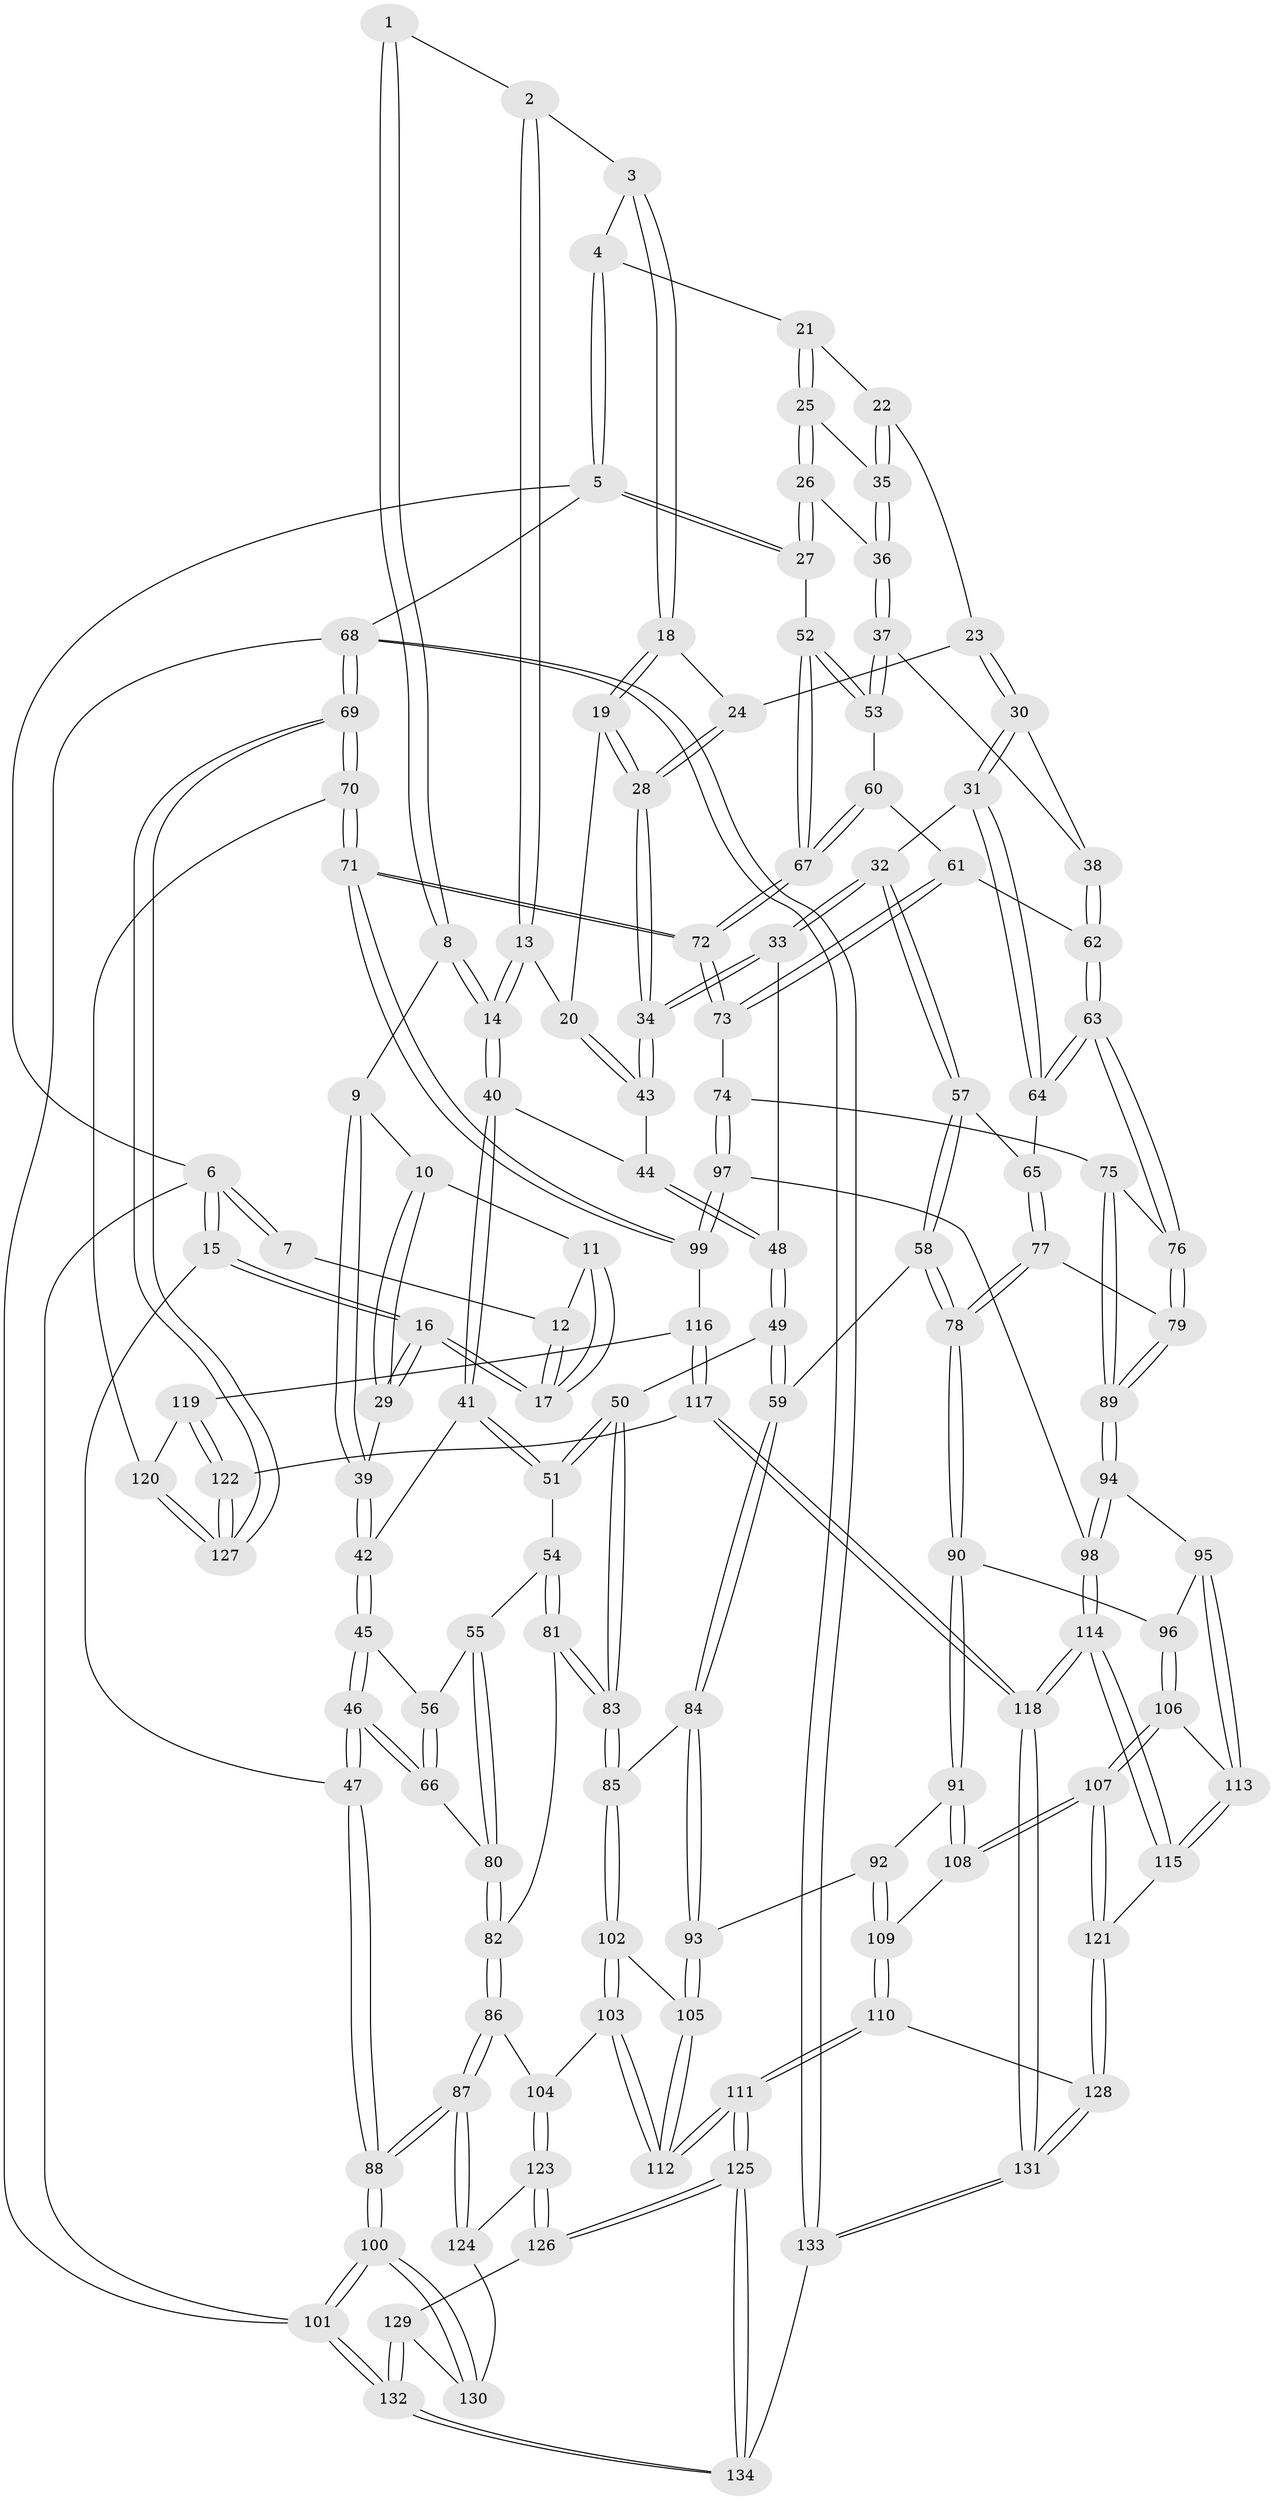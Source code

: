 // coarse degree distribution, {2: 0.16417910447761194, 4: 0.23880597014925373, 3: 0.5373134328358209, 5: 0.05970149253731343}
// Generated by graph-tools (version 1.1) at 2025/54/03/04/25 22:54:08]
// undirected, 134 vertices, 332 edges
graph export_dot {
  node [color=gray90,style=filled];
  1 [pos="+0.15366070073154753+0"];
  2 [pos="+0.4418439650570758+0"];
  3 [pos="+0.621332388663959+0"];
  4 [pos="+0.6749080068217084+0"];
  5 [pos="+1+0"];
  6 [pos="+0+0"];
  7 [pos="+0.1497392962756305+0"];
  8 [pos="+0.2409314694956411+0.06135444215807253"];
  9 [pos="+0.1374664728900268+0.1255634052395784"];
  10 [pos="+0.11588387672128518+0.11555307264403455"];
  11 [pos="+0.07444671314606965+0.05248738314485221"];
  12 [pos="+0.09359381507755604+0"];
  13 [pos="+0.36345916467833705+0.12120567899565036"];
  14 [pos="+0.3149254708528326+0.12481829314437243"];
  15 [pos="+0+0.22633918762114202"];
  16 [pos="+0+0.1928783111415341"];
  17 [pos="+0+0.11185085111880456"];
  18 [pos="+0.6170479085663813+0"];
  19 [pos="+0.5355688763110533+0.1270079597445"];
  20 [pos="+0.3727520914739917+0.12507370398121162"];
  21 [pos="+0.8136810274856223+0.048394302449822395"];
  22 [pos="+0.7850622890744258+0.12261949184553537"];
  23 [pos="+0.778717325159876+0.12302591356455918"];
  24 [pos="+0.7306002050723895+0.112736382887018"];
  25 [pos="+1+0.06439680305395395"];
  26 [pos="+1+0.01582817026336189"];
  27 [pos="+1+0"];
  28 [pos="+0.5907898736289765+0.2291299853757502"];
  29 [pos="+0.028677945269284147+0.15368055018951904"];
  30 [pos="+0.7011341990925027+0.30644726335009626"];
  31 [pos="+0.6913196582384613+0.3074599101591475"];
  32 [pos="+0.6088762985719277+0.2812712061748618"];
  33 [pos="+0.5964718259342853+0.2612182243696219"];
  34 [pos="+0.5948342318754077+0.2557968858659117"];
  35 [pos="+0.8284042330343392+0.15538523753042263"];
  36 [pos="+0.83652097281584+0.26190598441853746"];
  37 [pos="+0.822759387087488+0.30159314380685753"];
  38 [pos="+0.7565255559922973+0.30836580196439967"];
  39 [pos="+0.1434131789509346+0.22301805898789975"];
  40 [pos="+0.2435710779069076+0.26477085083245316"];
  41 [pos="+0.22736659139142942+0.2784766482488189"];
  42 [pos="+0.15559175567828581+0.28062009058365156"];
  43 [pos="+0.3963490869402073+0.24208646172010123"];
  44 [pos="+0.3803557307864336+0.287004587589395"];
  45 [pos="+0.1381562796084176+0.29267391245861474"];
  46 [pos="+0+0.36487288968346093"];
  47 [pos="+0+0.35827803429036714"];
  48 [pos="+0.40082668412240974+0.32188447833298406"];
  49 [pos="+0.3745743437305995+0.45021411186695776"];
  50 [pos="+0.36505828315571537+0.44918482500755563"];
  51 [pos="+0.31572548301470227+0.43631473233908413"];
  52 [pos="+1+0.1196870238300576"];
  53 [pos="+0.8531181027853235+0.32585669144903034"];
  54 [pos="+0.2126802742149502+0.485970318437942"];
  55 [pos="+0.20446839284346435+0.4805305103304298"];
  56 [pos="+0.17687068126363883+0.4469274758591424"];
  57 [pos="+0.5798118110176855+0.34243430125742635"];
  58 [pos="+0.43086961341581204+0.4854371737443745"];
  59 [pos="+0.4270573470989143+0.4855063622017755"];
  60 [pos="+0.9028753998262203+0.41161428223787394"];
  61 [pos="+0.8941070382353633+0.4391494128131352"];
  62 [pos="+0.7881719183295819+0.47955747376108365"];
  63 [pos="+0.7541369569982351+0.5049946269248458"];
  64 [pos="+0.7116404077261004+0.4699002447604435"];
  65 [pos="+0.6231924901252563+0.4969630088090279"];
  66 [pos="+0+0.4293701044025995"];
  67 [pos="+1+0.36673886497830993"];
  68 [pos="+1+1"];
  69 [pos="+1+1"];
  70 [pos="+1+0.7081106738189402"];
  71 [pos="+1+0.6600738471108704"];
  72 [pos="+1+0.6544804452701375"];
  73 [pos="+0.91489325620887+0.525645936835006"];
  74 [pos="+0.8678739635884963+0.5814324209676373"];
  75 [pos="+0.7568532510951741+0.5370939084528038"];
  76 [pos="+0.7556555040372678+0.5342586716173536"];
  77 [pos="+0.5907488407454035+0.5529156529146022"];
  78 [pos="+0.5528978816727468+0.5674967544756487"];
  79 [pos="+0.6276104678998244+0.5683626458124011"];
  80 [pos="+0.05437799111640354+0.5025957941072848"];
  81 [pos="+0.193177861376494+0.58921505599417"];
  82 [pos="+0.1140232055620609+0.6054014341255278"];
  83 [pos="+0.24485261346304138+0.6340947754959525"];
  84 [pos="+0.38502134194734755+0.6000320193791543"];
  85 [pos="+0.25062393110200276+0.6415845262144861"];
  86 [pos="+0.07817147051322079+0.6494235891675377"];
  87 [pos="+0+0.727751752350828"];
  88 [pos="+0+0.722941113482645"];
  89 [pos="+0.7276706741011147+0.6734385619597787"];
  90 [pos="+0.5450675720080255+0.6795813959499851"];
  91 [pos="+0.4992467080124771+0.7066082099774753"];
  92 [pos="+0.4833325477245667+0.7115524744596546"];
  93 [pos="+0.4240750054438547+0.6971063861767062"];
  94 [pos="+0.729256226592125+0.6814847301674812"];
  95 [pos="+0.6928900297215482+0.7086670912310968"];
  96 [pos="+0.5763515243507555+0.6963500427125294"];
  97 [pos="+0.862602205384595+0.7049134953469662"];
  98 [pos="+0.8212190164268781+0.706557168538111"];
  99 [pos="+0.8720371440943707+0.7107495251538243"];
  100 [pos="+0+1"];
  101 [pos="+0+1"];
  102 [pos="+0.2510386858312354+0.6479957944366814"];
  103 [pos="+0.21053580066893238+0.7708566813466304"];
  104 [pos="+0.16857832779349383+0.7716020806910528"];
  105 [pos="+0.3729601301794578+0.7335312034211647"];
  106 [pos="+0.5902603591054064+0.7893281295115154"];
  107 [pos="+0.5698685160396387+0.8488171615882322"];
  108 [pos="+0.5588775447418757+0.8361460393811102"];
  109 [pos="+0.4705202829111275+0.7909593057481453"];
  110 [pos="+0.3870092367651004+0.9437464612925887"];
  111 [pos="+0.3408085367994953+0.9718343196470027"];
  112 [pos="+0.31028338105973285+0.8730806232032227"];
  113 [pos="+0.683944503882375+0.7799736621154747"];
  114 [pos="+0.7385745515836319+0.8840529853482887"];
  115 [pos="+0.6921847571709833+0.842770137127064"];
  116 [pos="+0.8732613481216093+0.7199126241922615"];
  117 [pos="+0.8045055058551107+0.9138805366872941"];
  118 [pos="+0.7624220911722147+0.9269085039808846"];
  119 [pos="+0.9044982155447604+0.7924338330861385"];
  120 [pos="+0.945890628702427+0.8376676509264671"];
  121 [pos="+0.5729621383617716+0.8649778497746776"];
  122 [pos="+0.8505836457483984+0.9144819955080695"];
  123 [pos="+0.08397318280069757+0.8272416654196244"];
  124 [pos="+0.07102993777680099+0.829309698022542"];
  125 [pos="+0.3241651511428181+1"];
  126 [pos="+0.21198025211233387+0.9667735068047846"];
  127 [pos="+0.9363821375254857+0.9358390049646891"];
  128 [pos="+0.5543989096222468+0.8973821950663069"];
  129 [pos="+0.07639318435810738+0.9468986864693566"];
  130 [pos="+0.06357694711552292+0.8963056179712767"];
  131 [pos="+0.7029373081724544+1"];
  132 [pos="+0+1"];
  133 [pos="+0.6972234114509133+1"];
  134 [pos="+0.3267297689517369+1"];
  1 -- 2;
  1 -- 8;
  1 -- 8;
  2 -- 3;
  2 -- 13;
  2 -- 13;
  3 -- 4;
  3 -- 18;
  3 -- 18;
  4 -- 5;
  4 -- 5;
  4 -- 21;
  5 -- 6;
  5 -- 27;
  5 -- 27;
  5 -- 68;
  6 -- 7;
  6 -- 7;
  6 -- 15;
  6 -- 15;
  6 -- 101;
  7 -- 12;
  8 -- 9;
  8 -- 14;
  8 -- 14;
  9 -- 10;
  9 -- 39;
  9 -- 39;
  10 -- 11;
  10 -- 29;
  10 -- 29;
  11 -- 12;
  11 -- 17;
  11 -- 17;
  12 -- 17;
  12 -- 17;
  13 -- 14;
  13 -- 14;
  13 -- 20;
  14 -- 40;
  14 -- 40;
  15 -- 16;
  15 -- 16;
  15 -- 47;
  16 -- 17;
  16 -- 17;
  16 -- 29;
  16 -- 29;
  18 -- 19;
  18 -- 19;
  18 -- 24;
  19 -- 20;
  19 -- 28;
  19 -- 28;
  20 -- 43;
  20 -- 43;
  21 -- 22;
  21 -- 25;
  21 -- 25;
  22 -- 23;
  22 -- 35;
  22 -- 35;
  23 -- 24;
  23 -- 30;
  23 -- 30;
  24 -- 28;
  24 -- 28;
  25 -- 26;
  25 -- 26;
  25 -- 35;
  26 -- 27;
  26 -- 27;
  26 -- 36;
  27 -- 52;
  28 -- 34;
  28 -- 34;
  29 -- 39;
  30 -- 31;
  30 -- 31;
  30 -- 38;
  31 -- 32;
  31 -- 64;
  31 -- 64;
  32 -- 33;
  32 -- 33;
  32 -- 57;
  32 -- 57;
  33 -- 34;
  33 -- 34;
  33 -- 48;
  34 -- 43;
  34 -- 43;
  35 -- 36;
  35 -- 36;
  36 -- 37;
  36 -- 37;
  37 -- 38;
  37 -- 53;
  37 -- 53;
  38 -- 62;
  38 -- 62;
  39 -- 42;
  39 -- 42;
  40 -- 41;
  40 -- 41;
  40 -- 44;
  41 -- 42;
  41 -- 51;
  41 -- 51;
  42 -- 45;
  42 -- 45;
  43 -- 44;
  44 -- 48;
  44 -- 48;
  45 -- 46;
  45 -- 46;
  45 -- 56;
  46 -- 47;
  46 -- 47;
  46 -- 66;
  46 -- 66;
  47 -- 88;
  47 -- 88;
  48 -- 49;
  48 -- 49;
  49 -- 50;
  49 -- 59;
  49 -- 59;
  50 -- 51;
  50 -- 51;
  50 -- 83;
  50 -- 83;
  51 -- 54;
  52 -- 53;
  52 -- 53;
  52 -- 67;
  52 -- 67;
  53 -- 60;
  54 -- 55;
  54 -- 81;
  54 -- 81;
  55 -- 56;
  55 -- 80;
  55 -- 80;
  56 -- 66;
  56 -- 66;
  57 -- 58;
  57 -- 58;
  57 -- 65;
  58 -- 59;
  58 -- 78;
  58 -- 78;
  59 -- 84;
  59 -- 84;
  60 -- 61;
  60 -- 67;
  60 -- 67;
  61 -- 62;
  61 -- 73;
  61 -- 73;
  62 -- 63;
  62 -- 63;
  63 -- 64;
  63 -- 64;
  63 -- 76;
  63 -- 76;
  64 -- 65;
  65 -- 77;
  65 -- 77;
  66 -- 80;
  67 -- 72;
  67 -- 72;
  68 -- 69;
  68 -- 69;
  68 -- 133;
  68 -- 133;
  68 -- 101;
  69 -- 70;
  69 -- 70;
  69 -- 127;
  69 -- 127;
  70 -- 71;
  70 -- 71;
  70 -- 120;
  71 -- 72;
  71 -- 72;
  71 -- 99;
  71 -- 99;
  72 -- 73;
  72 -- 73;
  73 -- 74;
  74 -- 75;
  74 -- 97;
  74 -- 97;
  75 -- 76;
  75 -- 89;
  75 -- 89;
  76 -- 79;
  76 -- 79;
  77 -- 78;
  77 -- 78;
  77 -- 79;
  78 -- 90;
  78 -- 90;
  79 -- 89;
  79 -- 89;
  80 -- 82;
  80 -- 82;
  81 -- 82;
  81 -- 83;
  81 -- 83;
  82 -- 86;
  82 -- 86;
  83 -- 85;
  83 -- 85;
  84 -- 85;
  84 -- 93;
  84 -- 93;
  85 -- 102;
  85 -- 102;
  86 -- 87;
  86 -- 87;
  86 -- 104;
  87 -- 88;
  87 -- 88;
  87 -- 124;
  87 -- 124;
  88 -- 100;
  88 -- 100;
  89 -- 94;
  89 -- 94;
  90 -- 91;
  90 -- 91;
  90 -- 96;
  91 -- 92;
  91 -- 108;
  91 -- 108;
  92 -- 93;
  92 -- 109;
  92 -- 109;
  93 -- 105;
  93 -- 105;
  94 -- 95;
  94 -- 98;
  94 -- 98;
  95 -- 96;
  95 -- 113;
  95 -- 113;
  96 -- 106;
  96 -- 106;
  97 -- 98;
  97 -- 99;
  97 -- 99;
  98 -- 114;
  98 -- 114;
  99 -- 116;
  100 -- 101;
  100 -- 101;
  100 -- 130;
  100 -- 130;
  101 -- 132;
  101 -- 132;
  102 -- 103;
  102 -- 103;
  102 -- 105;
  103 -- 104;
  103 -- 112;
  103 -- 112;
  104 -- 123;
  104 -- 123;
  105 -- 112;
  105 -- 112;
  106 -- 107;
  106 -- 107;
  106 -- 113;
  107 -- 108;
  107 -- 108;
  107 -- 121;
  107 -- 121;
  108 -- 109;
  109 -- 110;
  109 -- 110;
  110 -- 111;
  110 -- 111;
  110 -- 128;
  111 -- 112;
  111 -- 112;
  111 -- 125;
  111 -- 125;
  113 -- 115;
  113 -- 115;
  114 -- 115;
  114 -- 115;
  114 -- 118;
  114 -- 118;
  115 -- 121;
  116 -- 117;
  116 -- 117;
  116 -- 119;
  117 -- 118;
  117 -- 118;
  117 -- 122;
  118 -- 131;
  118 -- 131;
  119 -- 120;
  119 -- 122;
  119 -- 122;
  120 -- 127;
  120 -- 127;
  121 -- 128;
  121 -- 128;
  122 -- 127;
  122 -- 127;
  123 -- 124;
  123 -- 126;
  123 -- 126;
  124 -- 130;
  125 -- 126;
  125 -- 126;
  125 -- 134;
  125 -- 134;
  126 -- 129;
  128 -- 131;
  128 -- 131;
  129 -- 130;
  129 -- 132;
  129 -- 132;
  131 -- 133;
  131 -- 133;
  132 -- 134;
  132 -- 134;
  133 -- 134;
}
